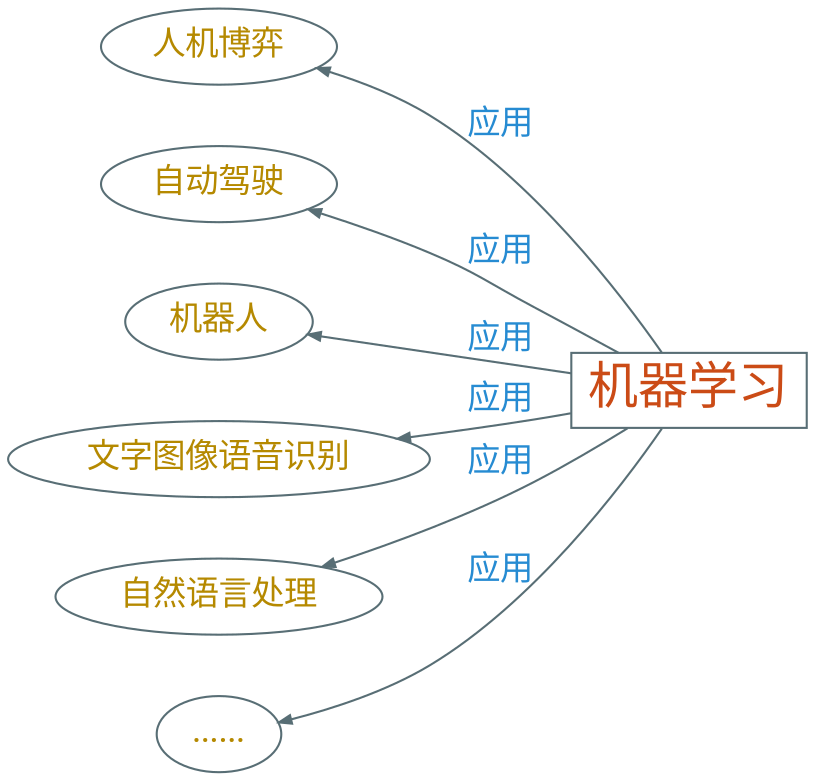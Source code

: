 digraph g {
    rankdir=LR
    graph [nodesep=0.4 ranksep=0.5]
    bgcolor="transparent"

    node [shape=ellipse color="#586e75" fontcolor="#b58900" fontsize=16 fontname="EBG,LXGW"]
    edge [arrowhead=vee color="#586e75" fontcolor="#268bd2" fontsize=16 fontname="EBG,LXGW" arrowsize=0.6]

    机器学习 [shape=box fontsize=24 fontcolor="#cb4b16"]
    {人机博弈,自动驾驶,机器人,文字图像语音识别,自然语言处理,……} -> 机器学习 [label="应用" dir=back]
}